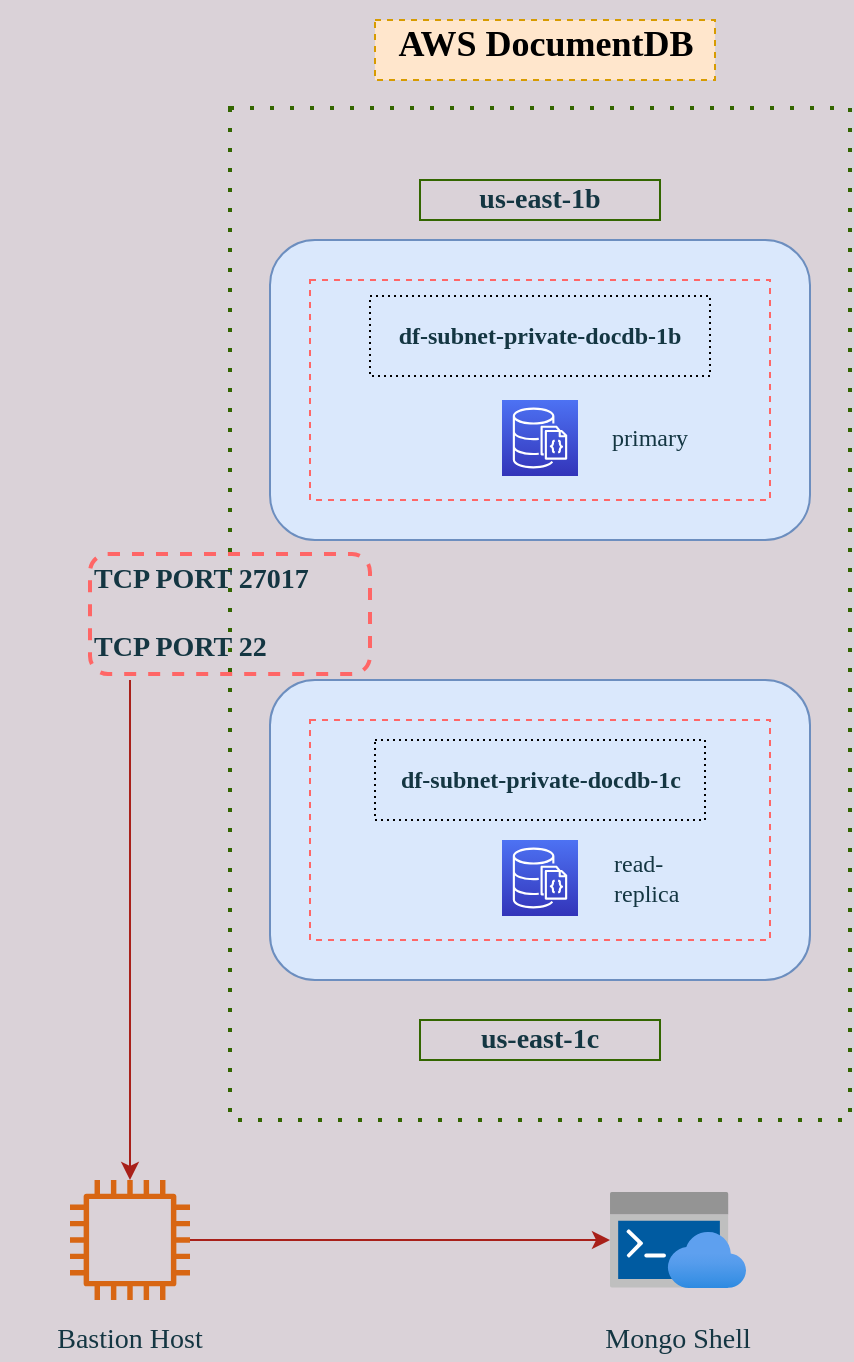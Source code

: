 <mxfile version="14.2.4" type="github">
  <diagram id="Nc_v12AOeJOrXmATifCL" name="Page-1">
    <mxGraphModel dx="1431" dy="864" grid="1" gridSize="10" guides="1" tooltips="1" connect="1" arrows="1" fold="1" page="1" pageScale="1" pageWidth="1169" pageHeight="827" background="#DAD2D8" math="0" shadow="0">
      <root>
        <mxCell id="0" />
        <mxCell id="1" parent="0" />
        <mxCell id="0ljy_1kGSOHufowf5Dnn-16" value="" style="rounded=0;whiteSpace=wrap;html=1;shadow=0;glass=0;dashed=1;sketch=0;strokeColor=#336600;fillColor=none;gradientColor=#ffffff;fontColor=#143642;align=left;strokeWidth=2;dashPattern=1 4;" vertex="1" parent="1">
          <mxGeometry x="840" y="154" width="310" height="506" as="geometry" />
        </mxCell>
        <mxCell id="0ljy_1kGSOHufowf5Dnn-1" value="" style="rounded=1;whiteSpace=wrap;html=1;sketch=0;strokeColor=#6c8ebf;fillColor=#dae8fc;glass=0;shadow=0;" vertex="1" parent="1">
          <mxGeometry x="860" y="220" width="270" height="150" as="geometry" />
        </mxCell>
        <mxCell id="0ljy_1kGSOHufowf5Dnn-4" value="" style="rounded=1;whiteSpace=wrap;html=1;sketch=0;strokeColor=#6c8ebf;fillColor=#dae8fc;glass=0;shadow=0;" vertex="1" parent="1">
          <mxGeometry x="860" y="440" width="270" height="150" as="geometry" />
        </mxCell>
        <mxCell id="0ljy_1kGSOHufowf5Dnn-5" value="&lt;font face=&quot;Lucida Console&quot; style=&quot;font-size: 14px&quot;&gt;&lt;b&gt;us-east-1b&lt;/b&gt;&lt;/font&gt;" style="text;html=1;fillColor=none;align=center;verticalAlign=middle;whiteSpace=wrap;rounded=0;shadow=0;glass=0;sketch=0;fontColor=#143642;strokeColor=#336600;" vertex="1" parent="1">
          <mxGeometry x="935" y="190" width="120" height="20" as="geometry" />
        </mxCell>
        <mxCell id="0ljy_1kGSOHufowf5Dnn-6" value="&lt;font face=&quot;Lucida Console&quot; style=&quot;font-size: 14px&quot;&gt;&lt;b&gt;us-east-1c&lt;/b&gt;&lt;/font&gt;" style="text;html=1;fillColor=none;align=center;verticalAlign=middle;whiteSpace=wrap;rounded=0;shadow=0;glass=0;sketch=0;fontColor=#143642;strokeColor=#336600;" vertex="1" parent="1">
          <mxGeometry x="935" y="610" width="120" height="20" as="geometry" />
        </mxCell>
        <mxCell id="0ljy_1kGSOHufowf5Dnn-7" value="" style="rounded=0;whiteSpace=wrap;html=1;shadow=0;glass=0;sketch=0;gradientColor=#ffffff;fontColor=#143642;dashed=1;fillColor=none;strokeColor=#FF6666;" vertex="1" parent="1">
          <mxGeometry x="880" y="240" width="230" height="110" as="geometry" />
        </mxCell>
        <mxCell id="0ljy_1kGSOHufowf5Dnn-8" value="" style="rounded=0;whiteSpace=wrap;html=1;shadow=0;glass=0;sketch=0;gradientColor=#ffffff;fontColor=#143642;dashed=1;fillColor=none;strokeColor=#FF6666;" vertex="1" parent="1">
          <mxGeometry x="880" y="460" width="230" height="110" as="geometry" />
        </mxCell>
        <mxCell id="0ljy_1kGSOHufowf5Dnn-9" value="&lt;font face=&quot;Lucida Console&quot; size=&quot;1&quot;&gt;&lt;b style=&quot;font-size: 12px&quot;&gt;df-subnet-private-docdb-1b&lt;/b&gt;&lt;/font&gt;" style="text;html=1;fillColor=none;align=center;verticalAlign=middle;whiteSpace=wrap;rounded=0;shadow=0;glass=0;sketch=0;fontColor=#143642;strokeColor=#000000;dashed=1;dashPattern=1 2;" vertex="1" parent="1">
          <mxGeometry x="910" y="248" width="170" height="40" as="geometry" />
        </mxCell>
        <mxCell id="0ljy_1kGSOHufowf5Dnn-10" value="&lt;font face=&quot;Lucida Console&quot; size=&quot;1&quot;&gt;&lt;b style=&quot;font-size: 12px&quot;&gt;df-subnet-private-docdb-1c&lt;/b&gt;&lt;/font&gt;" style="text;html=1;fillColor=none;align=center;verticalAlign=middle;whiteSpace=wrap;rounded=0;shadow=0;glass=0;sketch=0;fontColor=#143642;strokeColor=#000000;dashed=1;dashPattern=1 2;" vertex="1" parent="1">
          <mxGeometry x="912.5" y="470" width="165" height="40" as="geometry" />
        </mxCell>
        <mxCell id="0ljy_1kGSOHufowf5Dnn-12" value="" style="points=[[0,0,0],[0.25,0,0],[0.5,0,0],[0.75,0,0],[1,0,0],[0,1,0],[0.25,1,0],[0.5,1,0],[0.75,1,0],[1,1,0],[0,0.25,0],[0,0.5,0],[0,0.75,0],[1,0.25,0],[1,0.5,0],[1,0.75,0]];outlineConnect=0;fontColor=#232F3E;gradientColor=#4D72F3;gradientDirection=north;fillColor=#3334B9;strokeColor=#ffffff;dashed=0;verticalLabelPosition=bottom;verticalAlign=top;align=center;html=1;fontSize=12;fontStyle=0;aspect=fixed;shape=mxgraph.aws4.resourceIcon;resIcon=mxgraph.aws4.documentdb_with_mongodb_compatibility;rounded=1;shadow=0;glass=0;dashPattern=1 2;sketch=0;direction=east;" vertex="1" parent="1">
          <mxGeometry x="976" y="300" width="38" height="38" as="geometry" />
        </mxCell>
        <mxCell id="0ljy_1kGSOHufowf5Dnn-13" value="" style="points=[[0,0,0],[0.25,0,0],[0.5,0,0],[0.75,0,0],[1,0,0],[0,1,0],[0.25,1,0],[0.5,1,0],[0.75,1,0],[1,1,0],[0,0.25,0],[0,0.5,0],[0,0.75,0],[1,0.25,0],[1,0.5,0],[1,0.75,0]];outlineConnect=0;fontColor=#232F3E;gradientColor=#4D72F3;gradientDirection=north;fillColor=#3334B9;strokeColor=#ffffff;dashed=0;verticalLabelPosition=bottom;verticalAlign=top;align=center;html=1;fontSize=12;fontStyle=0;aspect=fixed;shape=mxgraph.aws4.resourceIcon;resIcon=mxgraph.aws4.documentdb_with_mongodb_compatibility;rounded=1;shadow=0;glass=0;dashPattern=1 2;sketch=0;" vertex="1" parent="1">
          <mxGeometry x="976" y="520" width="38" height="38" as="geometry" />
        </mxCell>
        <mxCell id="0ljy_1kGSOHufowf5Dnn-14" value="&lt;font face=&quot;Lucida Console&quot;&gt;primary&lt;/font&gt;" style="text;html=1;strokeColor=none;fillColor=none;align=center;verticalAlign=middle;whiteSpace=wrap;rounded=0;shadow=0;glass=0;dashed=1;dashPattern=1 2;sketch=0;fontColor=#143642;" vertex="1" parent="1">
          <mxGeometry x="1030" y="309" width="40" height="20" as="geometry" />
        </mxCell>
        <mxCell id="0ljy_1kGSOHufowf5Dnn-15" value="&lt;font face=&quot;Lucida Console&quot;&gt;read-replica&lt;/font&gt;" style="text;html=1;strokeColor=none;fillColor=none;align=left;verticalAlign=middle;whiteSpace=wrap;rounded=0;shadow=0;glass=0;dashed=1;dashPattern=1 2;sketch=0;fontColor=#143642;" vertex="1" parent="1">
          <mxGeometry x="1030" y="529" width="40" height="20" as="geometry" />
        </mxCell>
        <mxCell id="0ljy_1kGSOHufowf5Dnn-18" value="&lt;font face=&quot;Lucida Console&quot; style=&quot;font-size: 14px&quot;&gt;&lt;b&gt;TCP PORT 27017&lt;br&gt;&lt;br&gt;TCP PORT 22&lt;/b&gt;&lt;/font&gt;" style="rounded=1;whiteSpace=wrap;html=1;shadow=0;glass=0;dashed=1;sketch=0;strokeWidth=2;fillColor=none;gradientColor=#ffffff;fontColor=#143642;align=left;strokeColor=#FF6666;" vertex="1" parent="1">
          <mxGeometry x="770" y="377" width="140" height="60" as="geometry" />
        </mxCell>
        <mxCell id="0ljy_1kGSOHufowf5Dnn-19" value="&lt;h1 style=&quot;text-align: justify ; font-size: 18px&quot;&gt;&lt;font face=&quot;Lucida Console&quot; style=&quot;font-size: 18px&quot;&gt;AWS DocumentDB&lt;/font&gt;&lt;/h1&gt;&lt;p style=&quot;text-align: justify ; font-size: 18px&quot;&gt;&lt;br&gt;&lt;/p&gt;" style="text;html=1;strokeColor=#d79b00;spacing=5;spacingTop=-20;whiteSpace=wrap;overflow=hidden;rounded=0;shadow=0;glass=0;dashed=1;sketch=0;align=center;verticalAlign=top;fillColor=#ffe6cc;labelPosition=center;verticalLabelPosition=middle;" vertex="1" parent="1">
          <mxGeometry x="912.5" y="110" width="170" height="30" as="geometry" />
        </mxCell>
        <mxCell id="0ljy_1kGSOHufowf5Dnn-21" value="" style="outlineConnect=0;fontColor=#232F3E;gradientColor=none;fillColor=#D86613;strokeColor=none;dashed=0;verticalLabelPosition=bottom;verticalAlign=top;align=center;html=1;fontSize=12;fontStyle=0;aspect=fixed;pointerEvents=1;shape=mxgraph.aws4.instance2;rounded=1;shadow=0;glass=0;sketch=0;" vertex="1" parent="1">
          <mxGeometry x="760" y="690" width="60" height="60" as="geometry" />
        </mxCell>
        <mxCell id="0ljy_1kGSOHufowf5Dnn-22" value="&lt;font face=&quot;Lucida Console&quot; style=&quot;font-size: 14px&quot;&gt;Bastion Host&lt;/font&gt;" style="text;html=1;strokeColor=none;fillColor=none;align=center;verticalAlign=middle;whiteSpace=wrap;rounded=0;shadow=0;glass=0;dashed=1;sketch=0;fontColor=#143642;" vertex="1" parent="1">
          <mxGeometry x="725" y="760" width="130" height="20" as="geometry" />
        </mxCell>
        <mxCell id="0ljy_1kGSOHufowf5Dnn-23" value="" style="endArrow=classic;html=1;strokeColor=#A8201A;fillColor=#FAE5C7;fontColor=#143642;" edge="1" parent="1" target="0ljy_1kGSOHufowf5Dnn-21">
          <mxGeometry width="50" height="50" relative="1" as="geometry">
            <mxPoint x="790" y="440" as="sourcePoint" />
            <mxPoint x="770" y="680" as="targetPoint" />
          </mxGeometry>
        </mxCell>
        <mxCell id="0ljy_1kGSOHufowf5Dnn-24" value="" style="aspect=fixed;html=1;points=[];align=center;image;fontSize=12;image=img/lib/azure2/preview/Azure_Cloud_Shell.svg;rounded=1;shadow=0;glass=0;dashed=1;sketch=0;strokeColor=#FF6666;strokeWidth=2;fillColor=#ffffff;gradientColor=#ffffff;" vertex="1" parent="1">
          <mxGeometry x="1030" y="696" width="68" height="48" as="geometry" />
        </mxCell>
        <mxCell id="0ljy_1kGSOHufowf5Dnn-25" value="" style="endArrow=classic;html=1;strokeColor=#A8201A;fillColor=#FAE5C7;fontColor=#143642;entryX=0;entryY=0.5;entryDx=0;entryDy=0;entryPerimeter=0;" edge="1" parent="1" source="0ljy_1kGSOHufowf5Dnn-21" target="0ljy_1kGSOHufowf5Dnn-24">
          <mxGeometry width="50" height="50" relative="1" as="geometry">
            <mxPoint x="800" y="450" as="sourcePoint" />
            <mxPoint x="910" y="750" as="targetPoint" />
          </mxGeometry>
        </mxCell>
        <mxCell id="0ljy_1kGSOHufowf5Dnn-26" value="&lt;font face=&quot;Lucida Console&quot; style=&quot;font-size: 14px&quot;&gt;Mongo Shell&lt;/font&gt;" style="text;html=1;strokeColor=none;fillColor=none;align=center;verticalAlign=middle;whiteSpace=wrap;rounded=0;shadow=0;glass=0;dashed=1;sketch=0;fontColor=#143642;" vertex="1" parent="1">
          <mxGeometry x="999" y="760" width="130" height="20" as="geometry" />
        </mxCell>
      </root>
    </mxGraphModel>
  </diagram>
</mxfile>
